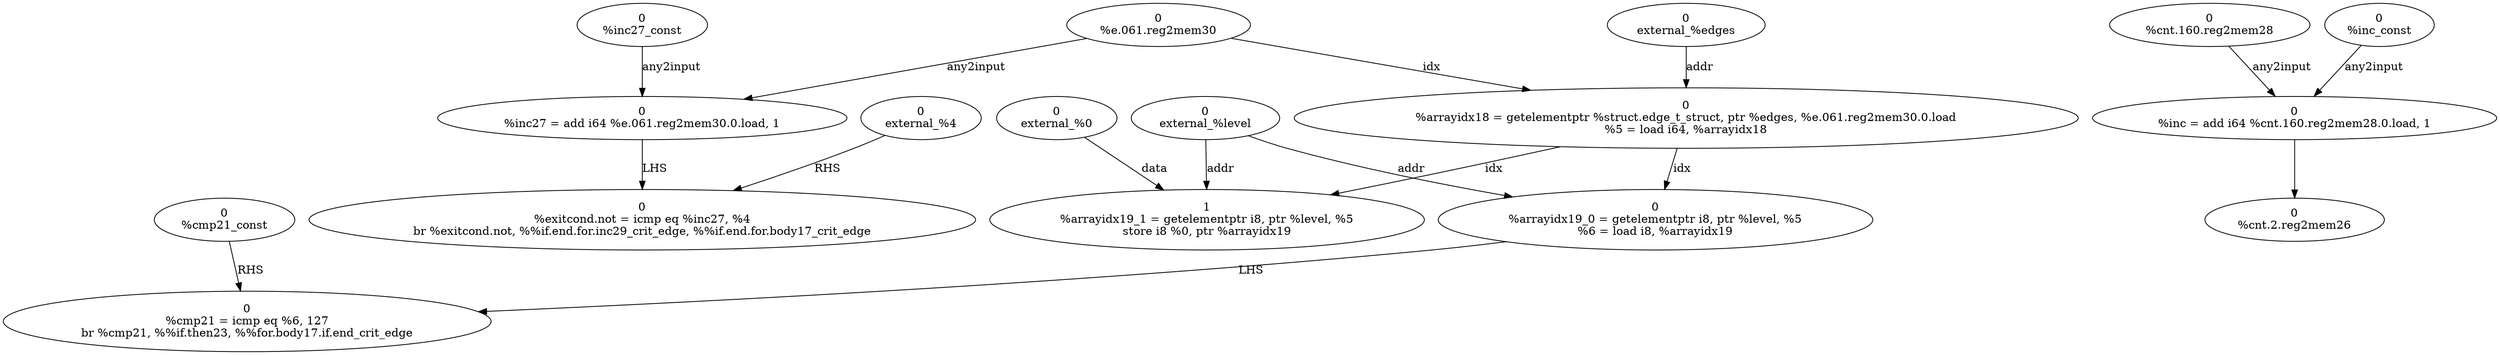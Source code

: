 digraph {
graph [path="['for.body17', 'if.then23', 'if.end']", latch=False, exit=True, condNode="['%cmp21', '%exitcond.not']", cond="T-", loadCount=2, storeCount=1];
i_e_061_reg2mem30 [label="0\n%e.061.reg2mem30", order=0, type=reg, opcode=reg];
i_cnt_160_reg2mem28 [label="0\n%cnt.160.reg2mem28", order=0, type=reg, opcode=reg];
i_arrayidx18 [label="0\n%arrayidx18 = getelementptr %struct.edge_t_struct, ptr %edges, %e.061.reg2mem30.0.load\n%5 = load i64, %arrayidx18", use="['%edges', '%e.061.reg2mem30.0.load', '%arrayidx18']", order=0, type=inst, opcode=gepLoad, inst="%arrayidx18 = getelementptr %struct.edge_t_struct, ptr %edges, %e.061.reg2mem30.0.load", memName="%edges"];
i_edges [label="0\nexternal_%edges", type=external, opcode=reg, order=0];
i_level [label="0\nexternal_%level", type=external, opcode=reg, order=0];
i_cmp21 [label="0\n%cmp21 = icmp eq %6, 127\nbr %cmp21, %%if.then23, %%for.body17.if.end_crit_edge", use="['%6', '127']", order=0, type=inst, opcode=cmp, T="if.then23", F="for.body17.if.end_crit_edge", cmpMode=eq];
i_cmp21_const [label="0\n%cmp21_const", order=0, type=constant, opcode=const, constVal=127, inst="%cmp21 = icmp eq %6, 127"];
i_0 [label="0\nexternal_%0", type=external, opcode=reg, order=0];
i_inc [label="0\n%inc = add i64 %cnt.160.reg2mem28.0.load, 1", use="['%cnt.160.reg2mem28.0.load', '1']", order=0, type=inst, opcode=add];
i_inc_const [label="0\n%inc_const", order=0, type=constant, opcode=const, constVal=1, inst="%inc = add i64 %cnt.160.reg2mem28.0.load, 1"];
i_cnt_2_reg2mem26 [label="0\n%cnt.2.reg2mem26", order=0, type=reg, opcode=reg];
i_inc27 [label="0\n%inc27 = add i64 %e.061.reg2mem30.0.load, 1", use="['%e.061.reg2mem30.0.load', '1']", order=0, type=inst, opcode=add];
i_inc27_const [label="0\n%inc27_const", order=0, type=constant, opcode=const, constVal=1, inst="%inc27 = add i64 %e.061.reg2mem30.0.load, 1"];
i_exitcond_not [label="0\n%exitcond.not = icmp eq %inc27, %4\nbr %exitcond.not, %%if.end.for.inc29_crit_edge, %%if.end.for.body17_crit_edge", use="['%inc27', '%4']", order=0, type=inst, opcode=cmp, T="if.end.for.inc29_crit_edge", F="if.end.for.body17_crit_edge", cmpMode=eq];
i_4 [label="0\nexternal_%4", type=external, opcode=reg, order=0];
i_arrayidx19_0 [label="0\n%arrayidx19_0 = getelementptr i8, ptr %level, %5\n%6 = load i8, %arrayidx19", use="['%level', '%5', '%arrayidx19']", order=0, type=inst, opcode=gepLoad, inst="%arrayidx19 = getelementptr i8, ptr %level, %5", memName="%level"];
i_arrayidx19_1 [label="1\n%arrayidx19_1 = getelementptr i8, ptr %level, %5\nstore i8 %0, ptr %arrayidx19", use="['%level', '%5', '%0', '%arrayidx19']", order=1, type=inst, opcode=gepStore, inst="%arrayidx19 = getelementptr i8, ptr %level, %5", memName="%level"];
i_e_061_reg2mem30 -> i_arrayidx18 [operand=idx, label=idx];
i_e_061_reg2mem30 -> i_inc27 [operand=any2input, label=any2input];
i_cnt_160_reg2mem28 -> i_inc [operand=any2input, label=any2input];
i_arrayidx18 -> i_arrayidx19_0 [operand=idx, label=idx];
i_arrayidx18 -> i_arrayidx19_1 [operand=idx, label=idx];
i_edges -> i_arrayidx18 [operand=addr, label=addr];
i_level -> i_arrayidx19_0 [operand=addr, label=addr];
i_level -> i_arrayidx19_1 [operand=addr, label=addr];
i_cmp21_const -> i_cmp21 [operand=RHS, label=RHS];
i_0 -> i_arrayidx19_1 [operand=data, label=data];
i_inc -> i_cnt_2_reg2mem26 [label=""];
i_inc_const -> i_inc [operand=any2input, label=any2input];
i_inc27 -> i_exitcond_not [operand=LHS, label=LHS];
i_inc27_const -> i_inc27 [operand=any2input, label=any2input];
i_4 -> i_exitcond_not [operand=RHS, label=RHS];
i_arrayidx19_0 -> i_cmp21 [operand=LHS, label=LHS];
}

